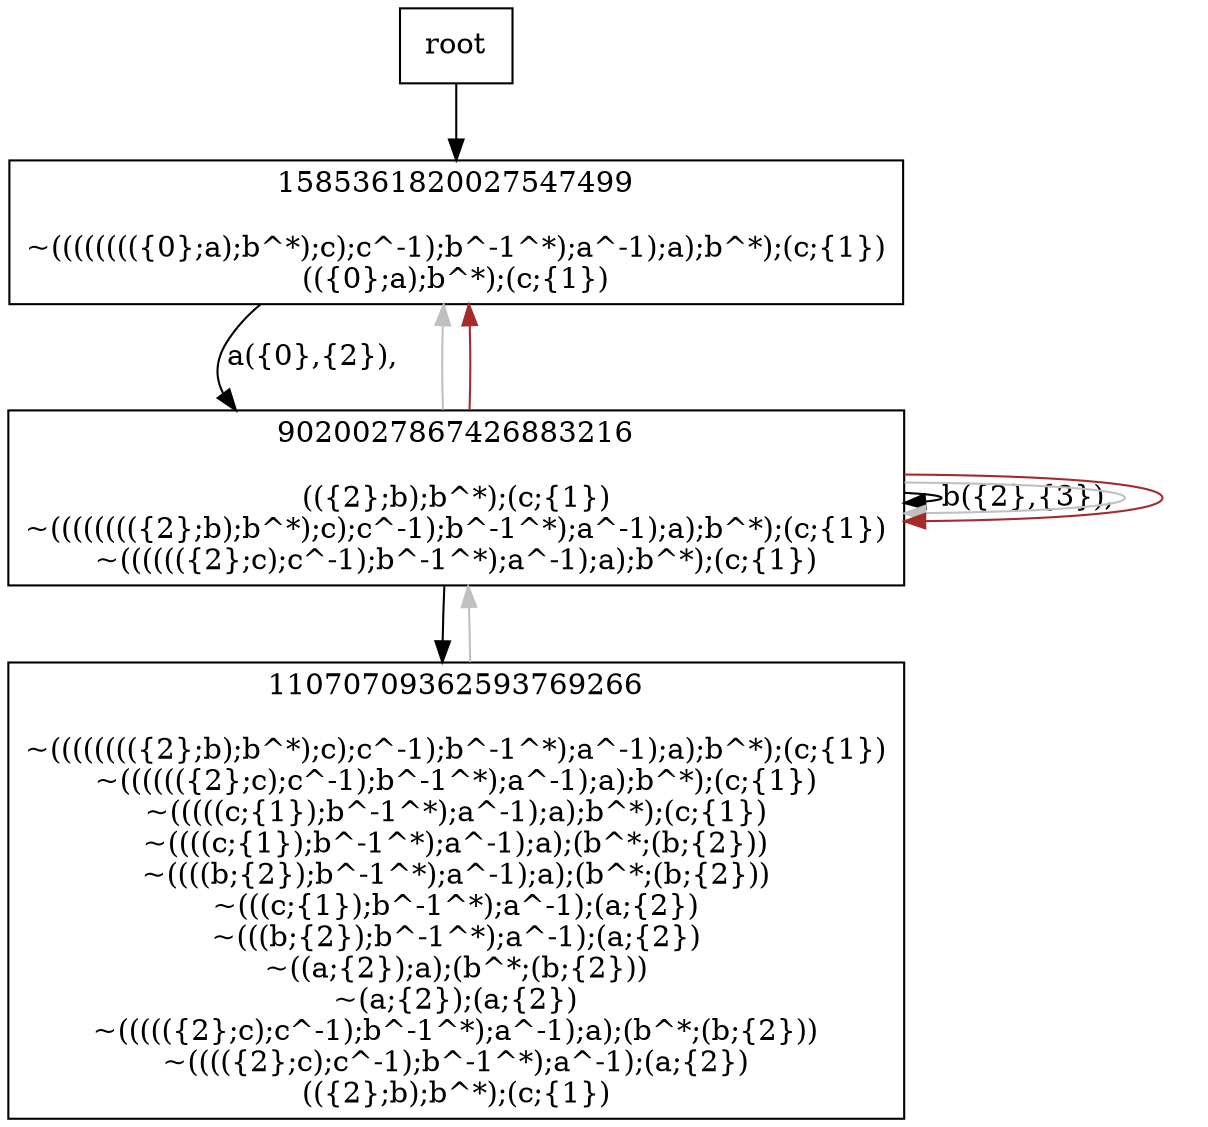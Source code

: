 digraph {
node[shape="box"]
N0x129711380[label="1585361820027547499

~(((((((({0};a);b^*);c);c^-1);b^-1^*);a^-1);a);b^*);(c;{1})
(({0};a);b^*);(c;{1})
"];
N0x129711380 -> N0x12a805270[label="a({0},{2}), 
"];
N0x12a805270[label="9020027867426883216

(({2};b);b^*);(c;{1})
~(((((((({2};b);b^*);c);c^-1);b^-1^*);a^-1);a);b^*);(c;{1})
~(((((({2};c);c^-1);b^-1^*);a^-1);a);b^*);(c;{1})
"];
N0x12a805270 -> N0x12a805270[label="b({2},{3}), 
"];
N0x12a805270 -> N0x12a922660[label="
"];
N0x12a805270 -> N0x129711380[color="grey"];
N0x12a805270 -> N0x12a805270[color="grey"];
N0x12a805270 -> N0x129711380[color="brown"];
N0x12a805270 -> N0x12a805270[color="brown"];
N0x12a922660[label="11070709362593769266

~(((((((({2};b);b^*);c);c^-1);b^-1^*);a^-1);a);b^*);(c;{1})
~(((((({2};c);c^-1);b^-1^*);a^-1);a);b^*);(c;{1})
~(((((c;{1});b^-1^*);a^-1);a);b^*);(c;{1})
~((((c;{1});b^-1^*);a^-1);a);(b^*;(b;{2}))
~((((b;{2});b^-1^*);a^-1);a);(b^*;(b;{2}))
~(((c;{1});b^-1^*);a^-1);(a;{2})
~(((b;{2});b^-1^*);a^-1);(a;{2})
~((a;{2});a);(b^*;(b;{2}))
~(a;{2});(a;{2})
~((((({2};c);c^-1);b^-1^*);a^-1);a);(b^*;(b;{2}))
~(((({2};c);c^-1);b^-1^*);a^-1);(a;{2})
(({2};b);b^*);(c;{1})
"];
N0x12a922660 -> N0x12a805270[color="grey"];
root -> N0x129711380;
}
